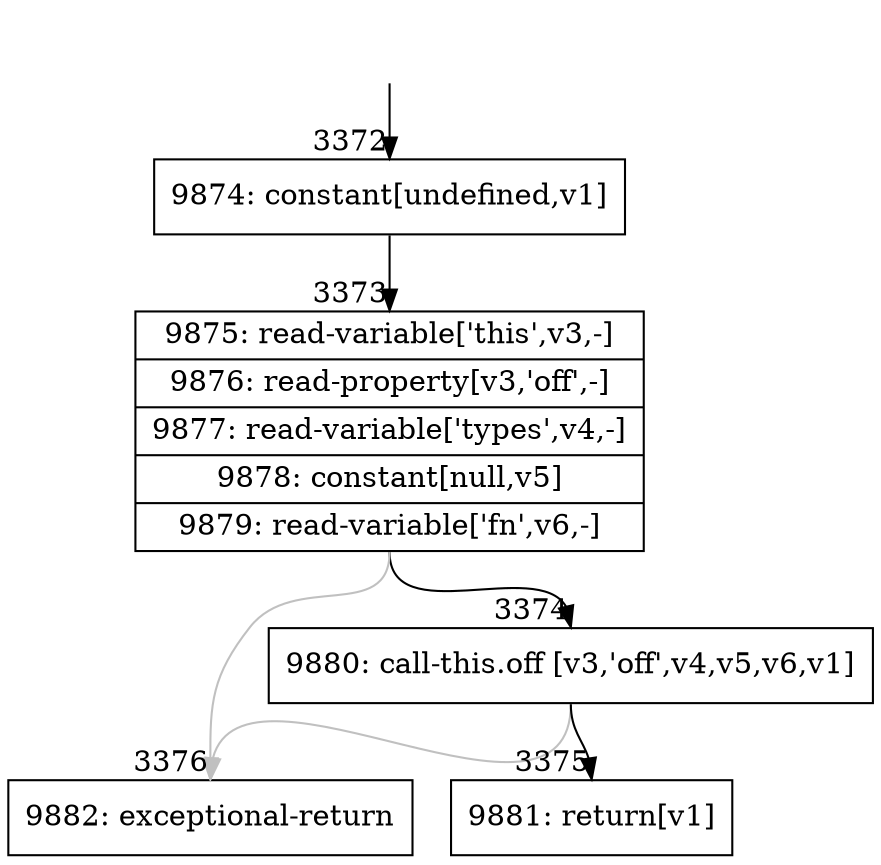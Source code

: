 digraph {
rankdir="TD"
BB_entry216[shape=none,label=""];
BB_entry216 -> BB3372 [tailport=s, headport=n, headlabel="    3372"]
BB3372 [shape=record label="{9874: constant[undefined,v1]}" ] 
BB3372 -> BB3373 [tailport=s, headport=n, headlabel="      3373"]
BB3373 [shape=record label="{9875: read-variable['this',v3,-]|9876: read-property[v3,'off',-]|9877: read-variable['types',v4,-]|9878: constant[null,v5]|9879: read-variable['fn',v6,-]}" ] 
BB3373 -> BB3374 [tailport=s, headport=n, headlabel="      3374"]
BB3373 -> BB3376 [tailport=s, headport=n, color=gray, headlabel="      3376"]
BB3374 [shape=record label="{9880: call-this.off [v3,'off',v4,v5,v6,v1]}" ] 
BB3374 -> BB3375 [tailport=s, headport=n, headlabel="      3375"]
BB3374 -> BB3376 [tailport=s, headport=n, color=gray]
BB3375 [shape=record label="{9881: return[v1]}" ] 
BB3376 [shape=record label="{9882: exceptional-return}" ] 
}
